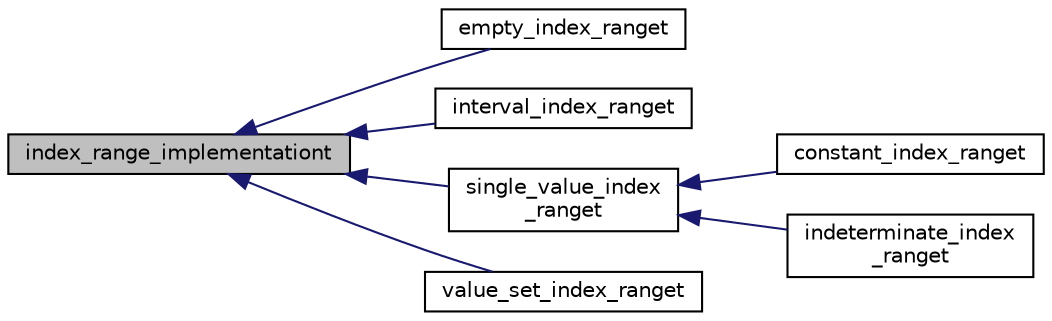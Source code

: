 digraph "index_range_implementationt"
{
 // LATEX_PDF_SIZE
  bgcolor="transparent";
  edge [fontname="Helvetica",fontsize="10",labelfontname="Helvetica",labelfontsize="10"];
  node [fontname="Helvetica",fontsize="10",shape=record];
  rankdir="LR";
  Node1 [label="index_range_implementationt",height=0.2,width=0.4,color="black", fillcolor="grey75", style="filled", fontcolor="black",tooltip=" "];
  Node1 -> Node2 [dir="back",color="midnightblue",fontsize="10",style="solid",fontname="Helvetica"];
  Node2 [label="empty_index_ranget",height=0.2,width=0.4,color="black",URL="$classempty__index__ranget.html",tooltip=" "];
  Node1 -> Node3 [dir="back",color="midnightblue",fontsize="10",style="solid",fontname="Helvetica"];
  Node3 [label="interval_index_ranget",height=0.2,width=0.4,color="black",URL="$classinterval__index__ranget.html",tooltip=" "];
  Node1 -> Node4 [dir="back",color="midnightblue",fontsize="10",style="solid",fontname="Helvetica"];
  Node4 [label="single_value_index\l_ranget",height=0.2,width=0.4,color="black",URL="$classsingle__value__index__ranget.html",tooltip=" "];
  Node4 -> Node5 [dir="back",color="midnightblue",fontsize="10",style="solid",fontname="Helvetica"];
  Node5 [label="constant_index_ranget",height=0.2,width=0.4,color="black",URL="$classconstant__index__ranget.html",tooltip=" "];
  Node4 -> Node6 [dir="back",color="midnightblue",fontsize="10",style="solid",fontname="Helvetica"];
  Node6 [label="indeterminate_index\l_ranget",height=0.2,width=0.4,color="black",URL="$classindeterminate__index__ranget.html",tooltip=" "];
  Node1 -> Node7 [dir="back",color="midnightblue",fontsize="10",style="solid",fontname="Helvetica"];
  Node7 [label="value_set_index_ranget",height=0.2,width=0.4,color="black",URL="$classvalue__set__index__ranget.html",tooltip=" "];
}
